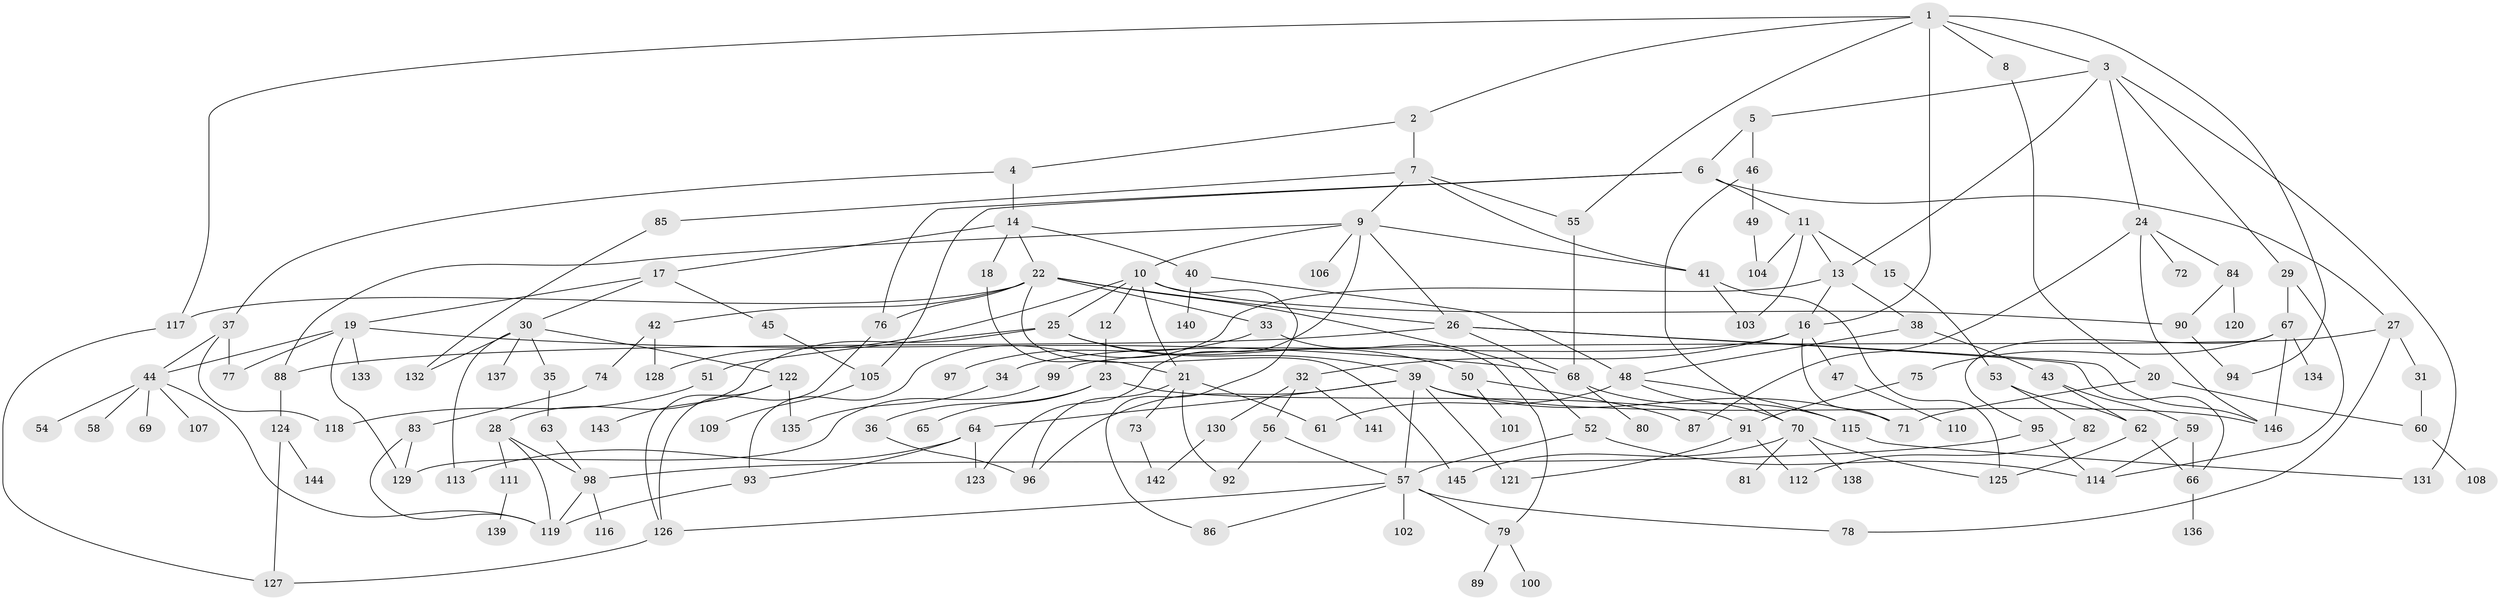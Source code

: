 // coarse degree distribution, {6: 0.0958904109589041, 9: 0.0547945205479452, 4: 0.1506849315068493, 7: 0.0684931506849315, 1: 0.1095890410958904, 5: 0.0547945205479452, 2: 0.2602739726027397, 3: 0.1780821917808219, 8: 0.0273972602739726}
// Generated by graph-tools (version 1.1) at 2025/35/03/04/25 23:35:59]
// undirected, 146 vertices, 215 edges
graph export_dot {
  node [color=gray90,style=filled];
  1;
  2;
  3;
  4;
  5;
  6;
  7;
  8;
  9;
  10;
  11;
  12;
  13;
  14;
  15;
  16;
  17;
  18;
  19;
  20;
  21;
  22;
  23;
  24;
  25;
  26;
  27;
  28;
  29;
  30;
  31;
  32;
  33;
  34;
  35;
  36;
  37;
  38;
  39;
  40;
  41;
  42;
  43;
  44;
  45;
  46;
  47;
  48;
  49;
  50;
  51;
  52;
  53;
  54;
  55;
  56;
  57;
  58;
  59;
  60;
  61;
  62;
  63;
  64;
  65;
  66;
  67;
  68;
  69;
  70;
  71;
  72;
  73;
  74;
  75;
  76;
  77;
  78;
  79;
  80;
  81;
  82;
  83;
  84;
  85;
  86;
  87;
  88;
  89;
  90;
  91;
  92;
  93;
  94;
  95;
  96;
  97;
  98;
  99;
  100;
  101;
  102;
  103;
  104;
  105;
  106;
  107;
  108;
  109;
  110;
  111;
  112;
  113;
  114;
  115;
  116;
  117;
  118;
  119;
  120;
  121;
  122;
  123;
  124;
  125;
  126;
  127;
  128;
  129;
  130;
  131;
  132;
  133;
  134;
  135;
  136;
  137;
  138;
  139;
  140;
  141;
  142;
  143;
  144;
  145;
  146;
  1 -- 2;
  1 -- 3;
  1 -- 8;
  1 -- 16;
  1 -- 55;
  1 -- 117;
  1 -- 94;
  2 -- 4;
  2 -- 7;
  3 -- 5;
  3 -- 24;
  3 -- 29;
  3 -- 131;
  3 -- 13;
  4 -- 14;
  4 -- 37;
  5 -- 6;
  5 -- 46;
  6 -- 11;
  6 -- 27;
  6 -- 105;
  6 -- 76;
  7 -- 9;
  7 -- 41;
  7 -- 85;
  7 -- 55;
  8 -- 20;
  9 -- 10;
  9 -- 26;
  9 -- 88;
  9 -- 106;
  9 -- 123;
  9 -- 41;
  10 -- 12;
  10 -- 25;
  10 -- 86;
  10 -- 90;
  10 -- 128;
  10 -- 21;
  11 -- 13;
  11 -- 15;
  11 -- 103;
  11 -- 104;
  12 -- 23;
  13 -- 38;
  13 -- 93;
  13 -- 16;
  14 -- 17;
  14 -- 18;
  14 -- 22;
  14 -- 40;
  15 -- 53;
  16 -- 32;
  16 -- 34;
  16 -- 47;
  16 -- 71;
  17 -- 19;
  17 -- 30;
  17 -- 45;
  18 -- 21;
  19 -- 133;
  19 -- 129;
  19 -- 77;
  19 -- 68;
  19 -- 44;
  20 -- 60;
  20 -- 71;
  21 -- 73;
  21 -- 92;
  21 -- 96;
  21 -- 61;
  22 -- 33;
  22 -- 42;
  22 -- 52;
  22 -- 76;
  22 -- 117;
  22 -- 145;
  22 -- 26;
  23 -- 36;
  23 -- 65;
  23 -- 91;
  24 -- 72;
  24 -- 84;
  24 -- 87;
  24 -- 146;
  25 -- 28;
  25 -- 39;
  25 -- 50;
  25 -- 51;
  26 -- 66;
  26 -- 146;
  26 -- 88;
  26 -- 68;
  27 -- 31;
  27 -- 78;
  27 -- 99;
  28 -- 111;
  28 -- 119;
  28 -- 98;
  29 -- 67;
  29 -- 114;
  30 -- 35;
  30 -- 113;
  30 -- 122;
  30 -- 137;
  30 -- 132;
  31 -- 60;
  32 -- 56;
  32 -- 130;
  32 -- 141;
  33 -- 79;
  33 -- 97;
  34 -- 135;
  35 -- 63;
  36 -- 96;
  37 -- 44;
  37 -- 77;
  37 -- 118;
  38 -- 43;
  38 -- 48;
  39 -- 64;
  39 -- 71;
  39 -- 146;
  39 -- 57;
  39 -- 121;
  39 -- 96;
  40 -- 48;
  40 -- 140;
  41 -- 125;
  41 -- 103;
  42 -- 74;
  42 -- 128;
  43 -- 59;
  43 -- 62;
  44 -- 54;
  44 -- 58;
  44 -- 69;
  44 -- 107;
  44 -- 119;
  45 -- 105;
  46 -- 49;
  46 -- 70;
  47 -- 110;
  48 -- 61;
  48 -- 70;
  48 -- 115;
  49 -- 104;
  50 -- 101;
  50 -- 87;
  51 -- 118;
  52 -- 57;
  52 -- 114;
  53 -- 62;
  53 -- 82;
  55 -- 68;
  56 -- 92;
  56 -- 57;
  57 -- 102;
  57 -- 126;
  57 -- 78;
  57 -- 79;
  57 -- 86;
  59 -- 66;
  59 -- 114;
  60 -- 108;
  62 -- 125;
  62 -- 66;
  63 -- 98;
  64 -- 113;
  64 -- 93;
  64 -- 123;
  66 -- 136;
  67 -- 75;
  67 -- 95;
  67 -- 134;
  67 -- 146;
  68 -- 80;
  68 -- 115;
  70 -- 81;
  70 -- 138;
  70 -- 145;
  70 -- 125;
  73 -- 142;
  74 -- 83;
  75 -- 91;
  76 -- 126;
  79 -- 89;
  79 -- 100;
  82 -- 112;
  83 -- 129;
  83 -- 119;
  84 -- 120;
  84 -- 90;
  85 -- 132;
  88 -- 124;
  90 -- 94;
  91 -- 121;
  91 -- 112;
  93 -- 119;
  95 -- 98;
  95 -- 114;
  98 -- 116;
  98 -- 119;
  99 -- 129;
  105 -- 109;
  111 -- 139;
  115 -- 131;
  117 -- 127;
  122 -- 135;
  122 -- 143;
  122 -- 126;
  124 -- 144;
  124 -- 127;
  126 -- 127;
  130 -- 142;
}
